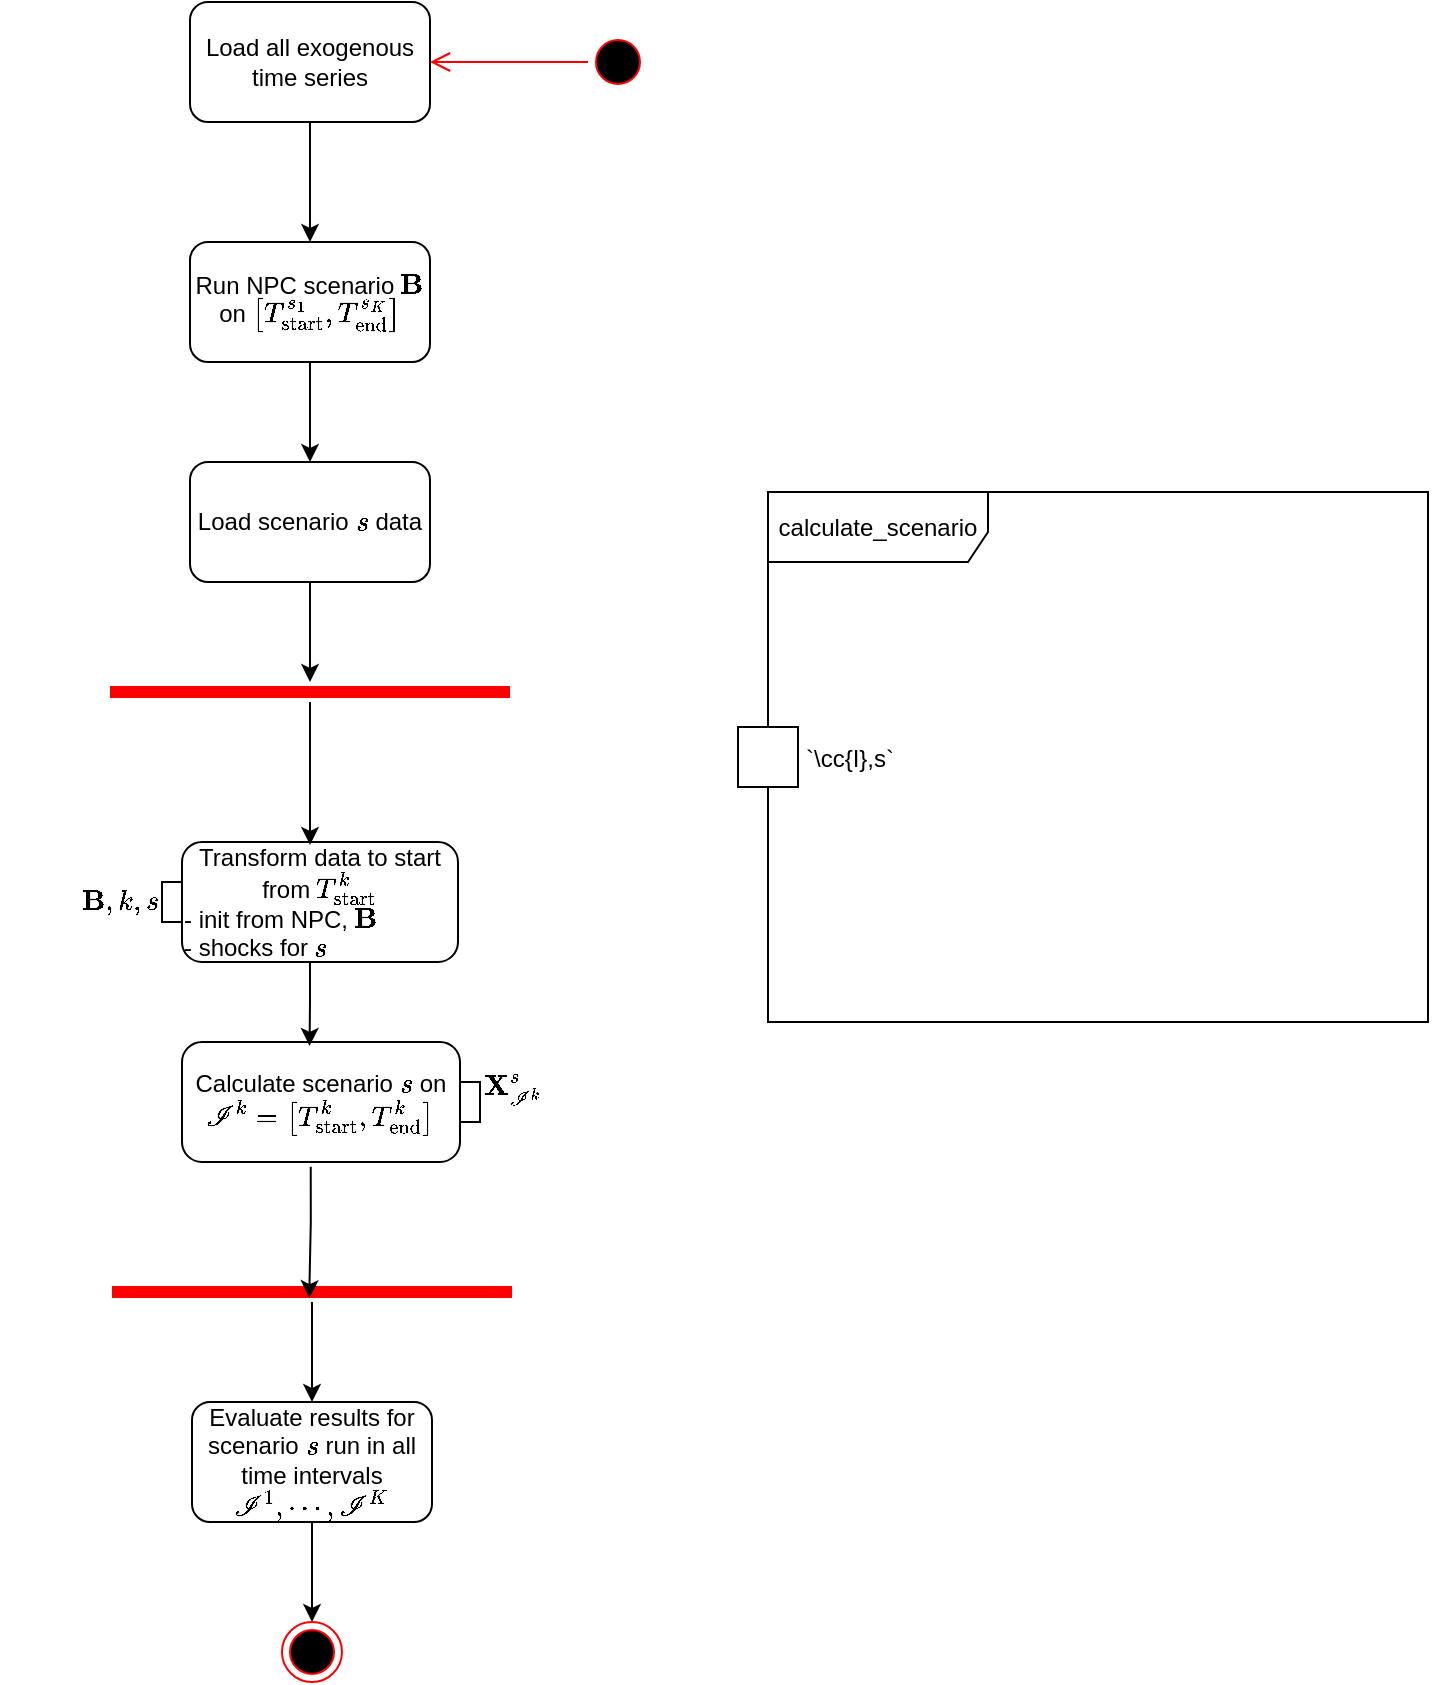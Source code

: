 <mxfile version="22.0.2" type="github">
  <diagram name="Page-1" id="87WC3KkdrnnZ19cBRQoI">
    <mxGraphModel dx="1316" dy="268" grid="1" gridSize="10" guides="1" tooltips="1" connect="1" arrows="1" fold="1" page="1" pageScale="1" pageWidth="850" pageHeight="1100" math="1" shadow="0">
      <root>
        <mxCell id="0" />
        <mxCell id="1" parent="0" />
        <mxCell id="owsfv4eC_n2FTrsO5rsx-23" style="edgeStyle=orthogonalEdgeStyle;rounded=0;orthogonalLoop=1;jettySize=auto;html=1;entryX=0.5;entryY=0;entryDx=0;entryDy=0;" edge="1" parent="1" source="owsfv4eC_n2FTrsO5rsx-1" target="owsfv4eC_n2FTrsO5rsx-3">
          <mxGeometry relative="1" as="geometry" />
        </mxCell>
        <mxCell id="owsfv4eC_n2FTrsO5rsx-1" value="Load all exogenous time series" style="rounded=1;whiteSpace=wrap;html=1;" vertex="1" parent="1">
          <mxGeometry x="-497" y="40" width="120" height="60" as="geometry" />
        </mxCell>
        <mxCell id="owsfv4eC_n2FTrsO5rsx-24" value="" style="edgeStyle=orthogonalEdgeStyle;rounded=0;orthogonalLoop=1;jettySize=auto;html=1;" edge="1" parent="1" source="owsfv4eC_n2FTrsO5rsx-3" target="owsfv4eC_n2FTrsO5rsx-4">
          <mxGeometry relative="1" as="geometry" />
        </mxCell>
        <mxCell id="owsfv4eC_n2FTrsO5rsx-3" value="&lt;p style=&quot;line-height: 100%;&quot;&gt;Run NPC scenario `\bb{B}` on `[T_{&quot;start&quot;}^{s_1}, T_{&quot;end&quot;}^{s_K}]`&lt;/p&gt;" style="rounded=1;whiteSpace=wrap;html=1;verticalAlign=middle;spacing=-3;" vertex="1" parent="1">
          <mxGeometry x="-497" y="160" width="120" height="60" as="geometry" />
        </mxCell>
        <mxCell id="owsfv4eC_n2FTrsO5rsx-25" value="" style="edgeStyle=orthogonalEdgeStyle;rounded=0;orthogonalLoop=1;jettySize=auto;html=1;" edge="1" parent="1" source="owsfv4eC_n2FTrsO5rsx-4" target="owsfv4eC_n2FTrsO5rsx-5">
          <mxGeometry relative="1" as="geometry" />
        </mxCell>
        <mxCell id="owsfv4eC_n2FTrsO5rsx-4" value="Load scenario `s` data" style="rounded=1;whiteSpace=wrap;html=1;" vertex="1" parent="1">
          <mxGeometry x="-497" y="270" width="120" height="60" as="geometry" />
        </mxCell>
        <mxCell id="owsfv4eC_n2FTrsO5rsx-5" value="" style="shape=line;html=1;strokeWidth=6;strokeColor=#ff0000;" vertex="1" parent="1">
          <mxGeometry x="-537" y="380" width="200" height="10" as="geometry" />
        </mxCell>
        <mxCell id="owsfv4eC_n2FTrsO5rsx-7" value="" style="ellipse;html=1;shape=startState;fillColor=#000000;strokeColor=#ff0000;" vertex="1" parent="1">
          <mxGeometry x="-298" y="55" width="30" height="30" as="geometry" />
        </mxCell>
        <mxCell id="owsfv4eC_n2FTrsO5rsx-8" value="" style="edgeStyle=orthogonalEdgeStyle;html=1;verticalAlign=bottom;endArrow=open;endSize=8;strokeColor=#ff0000;rounded=0;entryX=1;entryY=0.5;entryDx=0;entryDy=0;" edge="1" source="owsfv4eC_n2FTrsO5rsx-7" parent="1" target="owsfv4eC_n2FTrsO5rsx-1">
          <mxGeometry relative="1" as="geometry">
            <mxPoint x="-283" y="250" as="targetPoint" />
          </mxGeometry>
        </mxCell>
        <mxCell id="owsfv4eC_n2FTrsO5rsx-22" style="edgeStyle=orthogonalEdgeStyle;rounded=0;orthogonalLoop=1;jettySize=auto;html=1;" edge="1" parent="1" source="owsfv4eC_n2FTrsO5rsx-17" target="owsfv4eC_n2FTrsO5rsx-19">
          <mxGeometry relative="1" as="geometry" />
        </mxCell>
        <mxCell id="owsfv4eC_n2FTrsO5rsx-17" value="" style="shape=line;html=1;strokeWidth=6;strokeColor=#ff0000;rotation=-180;" vertex="1" parent="1">
          <mxGeometry x="-536" y="680" width="200" height="10" as="geometry" />
        </mxCell>
        <mxCell id="owsfv4eC_n2FTrsO5rsx-28" value="" style="edgeStyle=orthogonalEdgeStyle;rounded=0;orthogonalLoop=1;jettySize=auto;html=1;" edge="1" parent="1" source="owsfv4eC_n2FTrsO5rsx-19" target="owsfv4eC_n2FTrsO5rsx-27">
          <mxGeometry relative="1" as="geometry" />
        </mxCell>
        <mxCell id="owsfv4eC_n2FTrsO5rsx-19" value="Evaluate results for scenario `s` run in all time intervals `\cc{I}^1, \cdots,\cc{I}^K`" style="rounded=1;whiteSpace=wrap;html=1;" vertex="1" parent="1">
          <mxGeometry x="-496" y="740" width="120" height="60" as="geometry" />
        </mxCell>
        <mxCell id="owsfv4eC_n2FTrsO5rsx-27" value="" style="ellipse;html=1;shape=endState;fillColor=#000000;strokeColor=#ff0000;" vertex="1" parent="1">
          <mxGeometry x="-451" y="850" width="30" height="30" as="geometry" />
        </mxCell>
        <mxCell id="owsfv4eC_n2FTrsO5rsx-29" value="calculate_scenario" style="shape=umlFrame;whiteSpace=wrap;html=1;pointerEvents=0;width=110;height=35;" vertex="1" parent="1">
          <mxGeometry x="-208" y="285" width="330" height="265" as="geometry" />
        </mxCell>
        <mxCell id="owsfv4eC_n2FTrsO5rsx-38" value="&lt;div style=&quot;border-color: var(--border-color);&quot;&gt;Transform data to start from `T_{&quot;start&quot;}^k`&lt;/div&gt;&lt;span style=&quot;&quot;&gt;&lt;div style=&quot;text-align: left;&quot;&gt;&lt;span style=&quot;background-color: initial;&quot;&gt;- init from NPC, `\bb{B}`&lt;/span&gt;&lt;/div&gt;&lt;/span&gt;&lt;div style=&quot;border-color: var(--border-color); text-align: left;&quot;&gt;&lt;span style=&quot;border-color: var(--border-color); background-color: initial;&quot;&gt;- shocks for `s`&lt;/span&gt;&lt;/div&gt;" style="shape=mxgraph.uml25.action;html=1;align=center;verticalAlign=middle;absoluteArcSize=1;arcSize=10;dashed=0;spacingLeft=10;flipH=1;whiteSpace=wrap;" vertex="1" parent="1">
          <mxGeometry x="-511" y="460" width="148" height="60" as="geometry" />
        </mxCell>
        <mxCell id="owsfv4eC_n2FTrsO5rsx-39" value="`\bb{B},k,s`" style="text;verticalAlign=middle;align=right;html=1;" vertex="1" parent="owsfv4eC_n2FTrsO5rsx-38">
          <mxGeometry x="-80.729" width="80.729" height="60" as="geometry" />
        </mxCell>
        <mxCell id="owsfv4eC_n2FTrsO5rsx-40" value="`\cc{I},s`" style="fontStyle=0;labelPosition=right;verticalLabelPosition=middle;align=left;verticalAlign=middle;spacingLeft=2;" vertex="1" parent="1">
          <mxGeometry x="-223" y="402.5" width="30" height="30" as="geometry" />
        </mxCell>
        <mxCell id="owsfv4eC_n2FTrsO5rsx-42" style="edgeStyle=orthogonalEdgeStyle;rounded=0;orthogonalLoop=1;jettySize=auto;html=1;entryX=0.5;entryY=0.024;entryDx=0;entryDy=0;entryPerimeter=0;" edge="1" parent="1" source="owsfv4eC_n2FTrsO5rsx-5" target="owsfv4eC_n2FTrsO5rsx-38">
          <mxGeometry relative="1" as="geometry" />
        </mxCell>
        <mxCell id="owsfv4eC_n2FTrsO5rsx-43" value="Calculate scenario `s` on `\cc{I}^k = [T_{&quot;start&quot;}^k,T_{&quot;end&quot;}^k]`" style="shape=mxgraph.uml25.action;html=1;align=center;verticalAlign=middle;absoluteArcSize=1;arcSize=10;dashed=0;spacingRight=10;whiteSpace=wrap;" vertex="1" parent="1">
          <mxGeometry x="-501" y="560" width="149" height="60" as="geometry" />
        </mxCell>
        <mxCell id="owsfv4eC_n2FTrsO5rsx-44" value="`\bb{X}_{\cc{I}^k}^{s}`" style="text;verticalAlign=middle;align=left;html=1;" vertex="1" parent="owsfv4eC_n2FTrsO5rsx-43">
          <mxGeometry x="149.0" width="81.273" height="45" as="geometry" />
        </mxCell>
        <mxCell id="owsfv4eC_n2FTrsO5rsx-45" style="edgeStyle=orthogonalEdgeStyle;rounded=0;orthogonalLoop=1;jettySize=auto;html=1;entryX=0.428;entryY=0.033;entryDx=0;entryDy=0;entryPerimeter=0;" edge="1" parent="1" source="owsfv4eC_n2FTrsO5rsx-38" target="owsfv4eC_n2FTrsO5rsx-43">
          <mxGeometry relative="1" as="geometry" />
        </mxCell>
        <mxCell id="owsfv4eC_n2FTrsO5rsx-46" style="edgeStyle=orthogonalEdgeStyle;rounded=0;orthogonalLoop=1;jettySize=auto;html=1;exitX=0.432;exitY=1.04;exitDx=0;exitDy=0;exitPerimeter=0;entryX=0.507;entryY=0.191;entryDx=0;entryDy=0;entryPerimeter=0;" edge="1" parent="1" source="owsfv4eC_n2FTrsO5rsx-43" target="owsfv4eC_n2FTrsO5rsx-17">
          <mxGeometry relative="1" as="geometry">
            <mxPoint x="-434" y="620" as="sourcePoint" />
            <mxPoint x="-437" y="680" as="targetPoint" />
          </mxGeometry>
        </mxCell>
      </root>
    </mxGraphModel>
  </diagram>
</mxfile>
